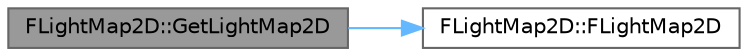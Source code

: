 digraph "FLightMap2D::GetLightMap2D"
{
 // INTERACTIVE_SVG=YES
 // LATEX_PDF_SIZE
  bgcolor="transparent";
  edge [fontname=Helvetica,fontsize=10,labelfontname=Helvetica,labelfontsize=10];
  node [fontname=Helvetica,fontsize=10,shape=box,height=0.2,width=0.4];
  rankdir="LR";
  Node1 [id="Node000001",label="FLightMap2D::GetLightMap2D",height=0.2,width=0.4,color="gray40", fillcolor="grey60", style="filled", fontcolor="black",tooltip=" "];
  Node1 -> Node2 [id="edge1_Node000001_Node000002",color="steelblue1",style="solid",tooltip=" "];
  Node2 [id="Node000002",label="FLightMap2D::FLightMap2D",height=0.2,width=0.4,color="grey40", fillcolor="white", style="filled",URL="$d8/d6a/classFLightMap2D.html#abdfb7edfd6bb2796181ccaefd6232bd0",tooltip=" "];
}
